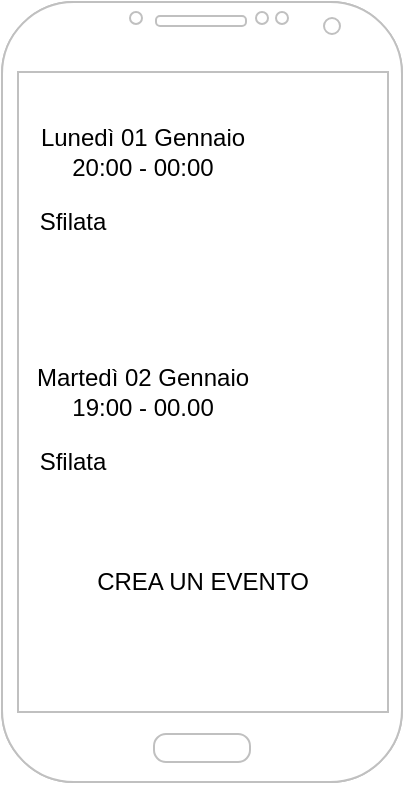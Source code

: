 <mxfile version="14.2.7" type="github">
  <diagram id="AioVaxwAggTM1YIc8hI-" name="Page-1">
    <mxGraphModel dx="723" dy="402" grid="1" gridSize="10" guides="1" tooltips="1" connect="1" arrows="1" fold="1" page="1" pageScale="1" pageWidth="827" pageHeight="1169" math="0" shadow="0">
      <root>
        <mxCell id="0" />
        <mxCell id="1" parent="0" />
        <mxCell id="tMKfcTUunkBpZ0ji0AKX-1" value="" style="verticalLabelPosition=bottom;verticalAlign=top;html=1;shadow=0;dashed=0;strokeWidth=1;shape=mxgraph.android.phone2;strokeColor=#c0c0c0;" vertex="1" parent="1">
          <mxGeometry x="310" y="60" width="200" height="390" as="geometry" />
        </mxCell>
        <mxCell id="tMKfcTUunkBpZ0ji0AKX-2" value="" style="verticalLabelPosition=bottom;verticalAlign=top;html=1;shadow=0;dashed=0;strokeWidth=1;shape=mxgraph.android.phone2;strokeColor=#c0c0c0;" vertex="1" parent="1">
          <mxGeometry x="310" y="60" width="200" height="390" as="geometry" />
        </mxCell>
        <mxCell id="tMKfcTUunkBpZ0ji0AKX-5" value="Lunedì 01 Gennaio&lt;br&gt;20:00 - 00:00" style="text;html=1;resizable=0;autosize=1;align=center;verticalAlign=middle;points=[];fillColor=none;strokeColor=none;rounded=0;" vertex="1" parent="1">
          <mxGeometry x="320" y="120" width="120" height="30" as="geometry" />
        </mxCell>
        <mxCell id="tMKfcTUunkBpZ0ji0AKX-6" value="Martedì 02 Gennaio&lt;br&gt;19:00 - 00.00" style="text;html=1;resizable=0;autosize=1;align=center;verticalAlign=middle;points=[];fillColor=none;strokeColor=none;rounded=0;" vertex="1" parent="1">
          <mxGeometry x="320" y="240" width="120" height="30" as="geometry" />
        </mxCell>
        <mxCell id="tMKfcTUunkBpZ0ji0AKX-7" value="Sfilata&lt;br&gt;" style="text;html=1;resizable=0;autosize=1;align=center;verticalAlign=middle;points=[];fillColor=none;strokeColor=none;rounded=0;" vertex="1" parent="1">
          <mxGeometry x="320" y="160" width="50" height="20" as="geometry" />
        </mxCell>
        <mxCell id="tMKfcTUunkBpZ0ji0AKX-9" value="Sfilata" style="text;html=1;resizable=0;autosize=1;align=center;verticalAlign=middle;points=[];fillColor=none;strokeColor=none;rounded=0;" vertex="1" parent="1">
          <mxGeometry x="320" y="280" width="50" height="20" as="geometry" />
        </mxCell>
        <mxCell id="tMKfcTUunkBpZ0ji0AKX-10" value="" style="shape=image;html=1;verticalAlign=top;verticalLabelPosition=bottom;labelBackgroundColor=#ffffff;imageAspect=0;aspect=fixed;image=https://cdn4.iconfinder.com/data/icons/wirecons-free-vector-icons/32/add-128.png" vertex="1" parent="1">
          <mxGeometry x="400" y="370" width="20" height="20" as="geometry" />
        </mxCell>
        <mxCell id="tMKfcTUunkBpZ0ji0AKX-11" value="CREA UN EVENTO" style="text;html=1;resizable=0;autosize=1;align=center;verticalAlign=middle;points=[];fillColor=none;strokeColor=none;rounded=0;" vertex="1" parent="1">
          <mxGeometry x="350" y="340" width="120" height="20" as="geometry" />
        </mxCell>
      </root>
    </mxGraphModel>
  </diagram>
</mxfile>
